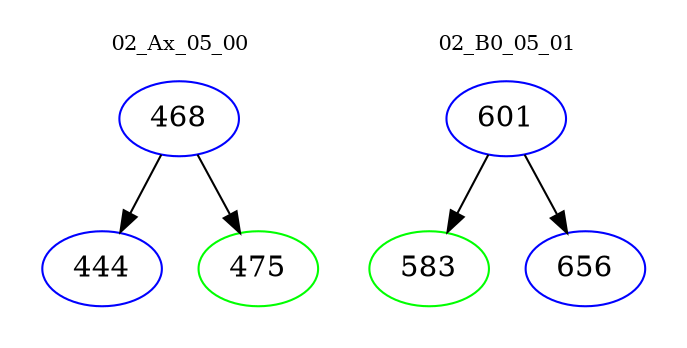 digraph{
subgraph cluster_0 {
color = white
label = "02_Ax_05_00";
fontsize=10;
T0_468 [label="468", color="blue"]
T0_468 -> T0_444 [color="black"]
T0_444 [label="444", color="blue"]
T0_468 -> T0_475 [color="black"]
T0_475 [label="475", color="green"]
}
subgraph cluster_1 {
color = white
label = "02_B0_05_01";
fontsize=10;
T1_601 [label="601", color="blue"]
T1_601 -> T1_583 [color="black"]
T1_583 [label="583", color="green"]
T1_601 -> T1_656 [color="black"]
T1_656 [label="656", color="blue"]
}
}
